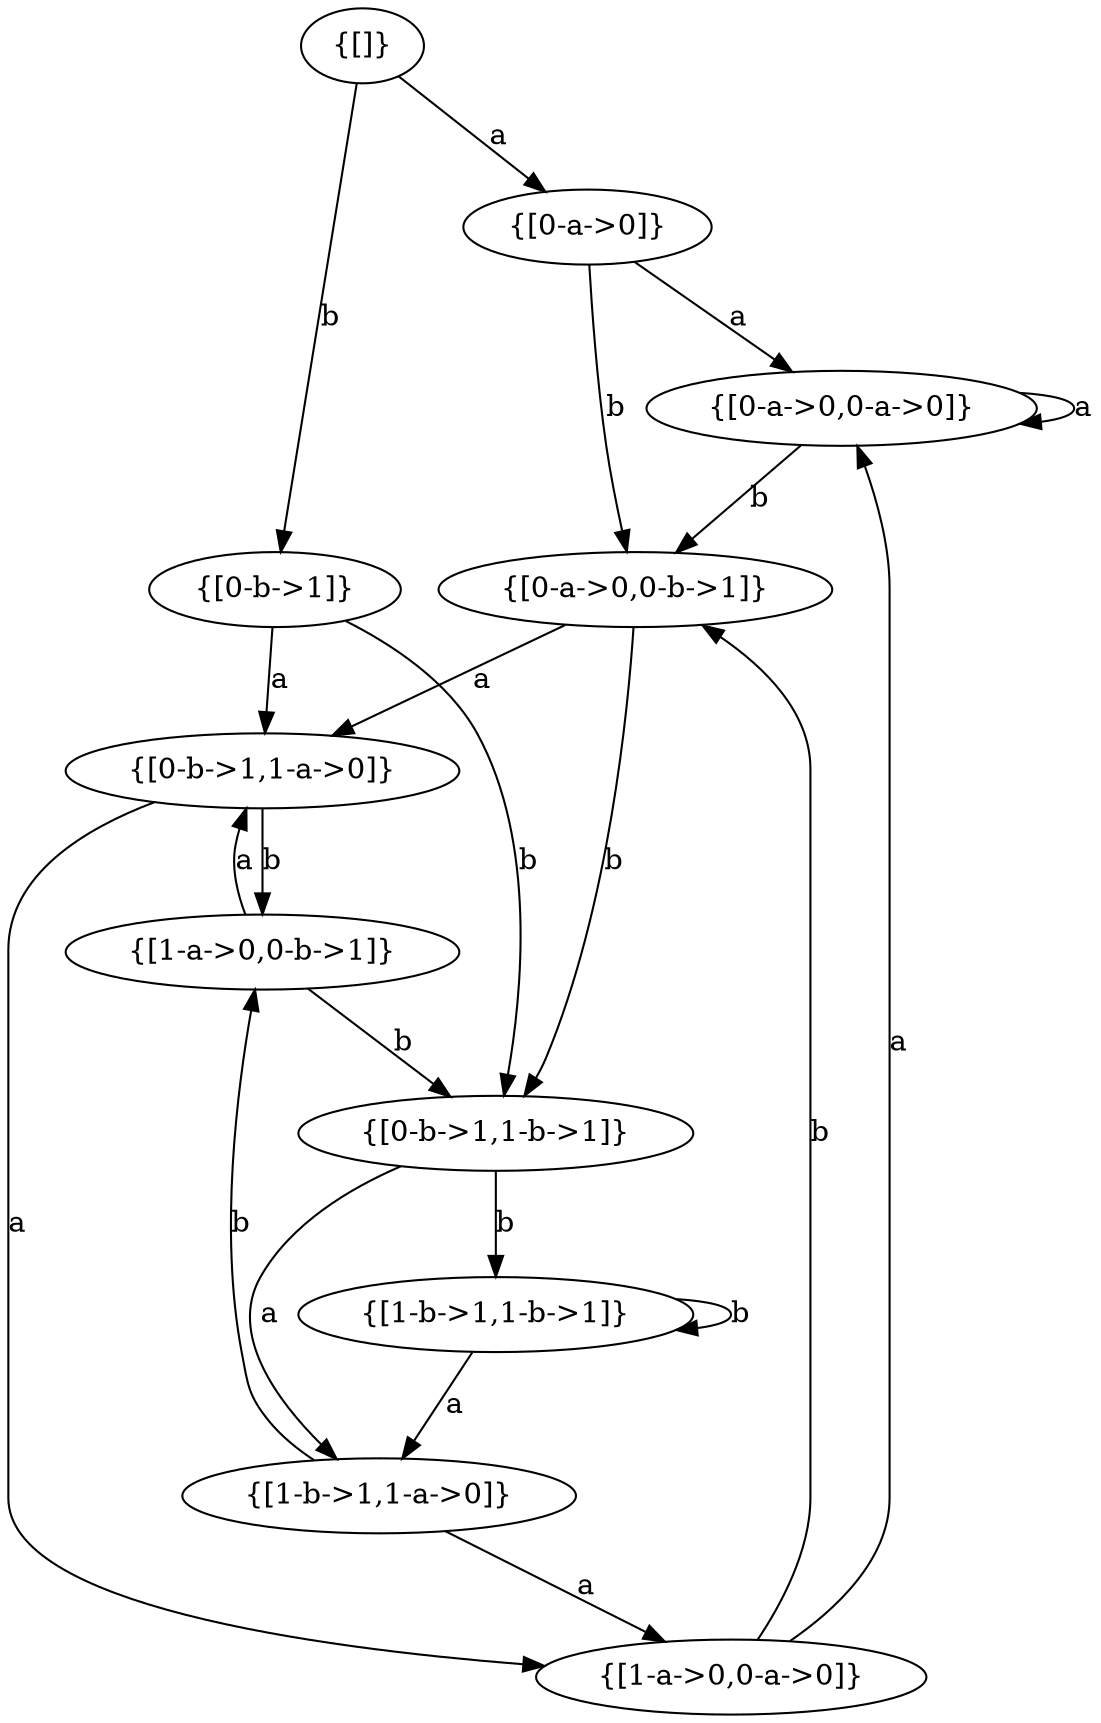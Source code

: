 # Transition shallow history of depth 2 for test1.dot
digraph G {
 0 -> 1 [label="a"];
 0 -> 3 [label="b"];
 1 -> 2 [label="a"];
 1 -> 4 [label="b"];
 2 -> 2 [label="a"];
 2 -> 4 [label="b"];
 3 -> 6 [label="a"];
 3 -> 10 [label="b"];
 4 -> 6 [label="a"];
 4 -> 10 [label="b"];
 6 -> 8 [label="a"];
 6 -> 9 [label="b"];
 8 -> 2 [label="a"];
 8 -> 4 [label="b"];
 9 -> 6 [label="a"];
 9 -> 10 [label="b"];
 10 -> 12 [label="a"];
 10 -> 11 [label="b"];
 11 -> 12 [label="a"];
 11 -> 11 [label="b"];
 12 -> 8 [label="a"];
 12 -> 9 [label="b"];
 0 [label="{[]}"];
 1 [label="{[0-a->0]}"];
 2 [label="{[0-a->0,0-a->0]}"];
 3 [label="{[0-b->1]}"];
 4 [label="{[0-a->0,0-b->1]}"];
 6 [label="{[0-b->1,1-a->0]}"];
 8 [label="{[1-a->0,0-a->0]}"];
 9 [label="{[1-a->0,0-b->1]}"];
 10 [label="{[0-b->1,1-b->1]}"];
 11 [label="{[1-b->1,1-b->1]}"];
 12 [label="{[1-b->1,1-a->0]}"];
}